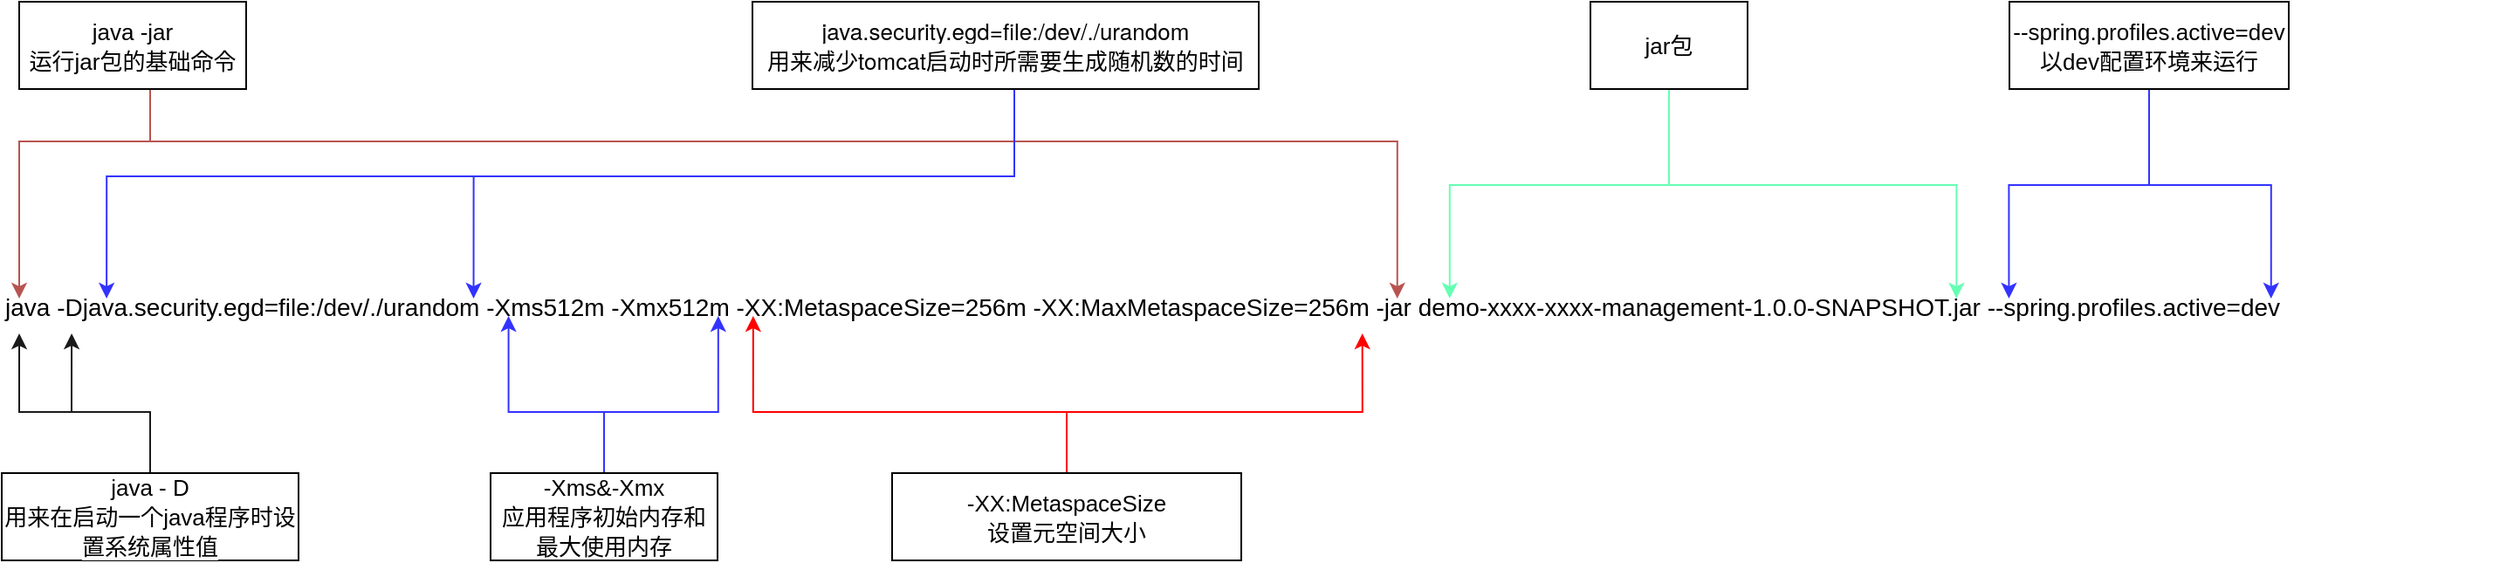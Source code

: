 <mxfile version="15.9.6" type="github">
  <diagram id="xcgi6vPE5ineCo37UsH8" name="第 1 页">
    <mxGraphModel dx="1550" dy="867" grid="1" gridSize="10" guides="1" tooltips="1" connect="1" arrows="1" fold="1" page="1" pageScale="1" pageWidth="3300" pageHeight="4681" math="0" shadow="0">
      <root>
        <mxCell id="0" />
        <mxCell id="1" parent="0" />
        <mxCell id="-7QrmLo1FrAAc_gZFWbL-2" value="&lt;font style=&quot;font-size: 14px&quot;&gt;java -Djava.security.egd=file:/dev/./urandom -Xms512m -Xmx512m -XX:MetaspaceSize=256m -XX:MaxMetaspaceSize=256m -jar demo-xxxx-xxxx-management-1.0.0-SNAPSHOT.jar --spring.profiles.active=dev&lt;/font&gt;" style="text;whiteSpace=wrap;html=1;" vertex="1" parent="1">
          <mxGeometry x="290" y="320" width="1430" height="40" as="geometry" />
        </mxCell>
        <mxCell id="-7QrmLo1FrAAc_gZFWbL-4" style="edgeStyle=orthogonalEdgeStyle;rounded=0;orthogonalLoop=1;jettySize=auto;html=1;exitX=0.5;exitY=1;exitDx=0;exitDy=0;fontSize=14;entryX=0.007;entryY=0.25;entryDx=0;entryDy=0;entryPerimeter=0;strokeColor=#b85450;fillColor=#f8cecc;" edge="1" parent="1" source="-7QrmLo1FrAAc_gZFWbL-3" target="-7QrmLo1FrAAc_gZFWbL-2">
          <mxGeometry relative="1" as="geometry">
            <mxPoint x="310" y="280" as="targetPoint" />
            <Array as="points">
              <mxPoint x="375" y="240" />
              <mxPoint x="300" y="240" />
            </Array>
          </mxGeometry>
        </mxCell>
        <mxCell id="-7QrmLo1FrAAc_gZFWbL-5" style="edgeStyle=orthogonalEdgeStyle;rounded=0;orthogonalLoop=1;jettySize=auto;html=1;exitX=0.5;exitY=1;exitDx=0;exitDy=0;entryX=0.559;entryY=0.25;entryDx=0;entryDy=0;entryPerimeter=0;fontSize=14;strokeColor=#b85450;fillColor=#f8cecc;" edge="1" parent="1" source="-7QrmLo1FrAAc_gZFWbL-3" target="-7QrmLo1FrAAc_gZFWbL-2">
          <mxGeometry relative="1" as="geometry">
            <Array as="points">
              <mxPoint x="375" y="240" />
              <mxPoint x="1089" y="240" />
            </Array>
          </mxGeometry>
        </mxCell>
        <mxCell id="-7QrmLo1FrAAc_gZFWbL-3" value="&lt;font style=&quot;font-size: 13px&quot;&gt;java -jar&lt;br&gt;运行jar包的基础命令&lt;/font&gt;" style="rounded=0;whiteSpace=wrap;html=1;fontSize=14;" vertex="1" parent="1">
          <mxGeometry x="300" y="160" width="130" height="50" as="geometry" />
        </mxCell>
        <mxCell id="-7QrmLo1FrAAc_gZFWbL-26" style="edgeStyle=orthogonalEdgeStyle;rounded=0;orthogonalLoop=1;jettySize=auto;html=1;exitX=0.5;exitY=0;exitDx=0;exitDy=0;entryX=0.007;entryY=0.75;entryDx=0;entryDy=0;entryPerimeter=0;fontSize=13;fontColor=#000000;strokeColor=#1A1A1A;" edge="1" parent="1" source="-7QrmLo1FrAAc_gZFWbL-6" target="-7QrmLo1FrAAc_gZFWbL-2">
          <mxGeometry relative="1" as="geometry" />
        </mxCell>
        <mxCell id="-7QrmLo1FrAAc_gZFWbL-27" style="edgeStyle=orthogonalEdgeStyle;rounded=0;orthogonalLoop=1;jettySize=auto;html=1;exitX=0.5;exitY=0;exitDx=0;exitDy=0;entryX=0.028;entryY=0.75;entryDx=0;entryDy=0;entryPerimeter=0;fontSize=13;fontColor=#000000;strokeColor=#1A1A1A;" edge="1" parent="1" source="-7QrmLo1FrAAc_gZFWbL-6" target="-7QrmLo1FrAAc_gZFWbL-2">
          <mxGeometry relative="1" as="geometry" />
        </mxCell>
        <mxCell id="-7QrmLo1FrAAc_gZFWbL-6" value="&lt;font style=&quot;font-size: 13px&quot;&gt;java - D&lt;br&gt;&lt;span style=&quot;background-color: rgb(255 , 255 , 255)&quot;&gt;用来在启动一个java程序时设置系统属性值&lt;/span&gt;&lt;/font&gt;" style="rounded=0;whiteSpace=wrap;html=1;fontSize=14;" vertex="1" parent="1">
          <mxGeometry x="290" y="430" width="170" height="50" as="geometry" />
        </mxCell>
        <mxCell id="-7QrmLo1FrAAc_gZFWbL-10" style="edgeStyle=orthogonalEdgeStyle;rounded=0;orthogonalLoop=1;jettySize=auto;html=1;exitX=0.5;exitY=1;exitDx=0;exitDy=0;entryX=0.042;entryY=0.25;entryDx=0;entryDy=0;entryPerimeter=0;fontSize=13;strokeColor=#3333FF;" edge="1" parent="1" source="-7QrmLo1FrAAc_gZFWbL-9" target="-7QrmLo1FrAAc_gZFWbL-2">
          <mxGeometry relative="1" as="geometry">
            <Array as="points">
              <mxPoint x="870" y="260" />
              <mxPoint x="350" y="260" />
            </Array>
          </mxGeometry>
        </mxCell>
        <mxCell id="-7QrmLo1FrAAc_gZFWbL-11" style="edgeStyle=orthogonalEdgeStyle;rounded=0;orthogonalLoop=1;jettySize=auto;html=1;exitX=0.5;exitY=1;exitDx=0;exitDy=0;entryX=0.189;entryY=0.25;entryDx=0;entryDy=0;entryPerimeter=0;fontSize=13;strokeColor=#3333FF;" edge="1" parent="1" source="-7QrmLo1FrAAc_gZFWbL-9" target="-7QrmLo1FrAAc_gZFWbL-2">
          <mxGeometry relative="1" as="geometry">
            <Array as="points">
              <mxPoint x="870" y="260" />
              <mxPoint x="560" y="260" />
            </Array>
          </mxGeometry>
        </mxCell>
        <mxCell id="-7QrmLo1FrAAc_gZFWbL-9" value="&lt;span style=&quot;font-family: &amp;#34;pingfang sc&amp;#34; , &amp;#34;microsoft yahei&amp;#34; , &amp;#34;helvetica neue&amp;#34; , &amp;#34;helvetica&amp;#34; , &amp;#34;arial&amp;#34; , sans-serif ; background-color: rgb(255 , 255 , 255)&quot;&gt;java.security.egd=file:/dev/./urandom&lt;br&gt;用来减少tomcat启动时所需要生成随机数的时间&lt;br&gt;&lt;/span&gt;" style="rounded=0;whiteSpace=wrap;html=1;fontSize=13;" vertex="1" parent="1">
          <mxGeometry x="720" y="160" width="290" height="50" as="geometry" />
        </mxCell>
        <mxCell id="-7QrmLo1FrAAc_gZFWbL-13" style="edgeStyle=orthogonalEdgeStyle;rounded=0;orthogonalLoop=1;jettySize=auto;html=1;exitX=0.5;exitY=1;exitDx=0;exitDy=0;entryX=0.804;entryY=0.25;entryDx=0;entryDy=0;entryPerimeter=0;fontSize=13;strokeColor=#3333FF;" edge="1" parent="1" source="-7QrmLo1FrAAc_gZFWbL-12" target="-7QrmLo1FrAAc_gZFWbL-2">
          <mxGeometry relative="1" as="geometry" />
        </mxCell>
        <mxCell id="-7QrmLo1FrAAc_gZFWbL-14" style="edgeStyle=orthogonalEdgeStyle;rounded=0;orthogonalLoop=1;jettySize=auto;html=1;exitX=0.5;exitY=1;exitDx=0;exitDy=0;entryX=0.909;entryY=0.25;entryDx=0;entryDy=0;entryPerimeter=0;fontSize=13;strokeColor=#3333FF;" edge="1" parent="1" source="-7QrmLo1FrAAc_gZFWbL-12" target="-7QrmLo1FrAAc_gZFWbL-2">
          <mxGeometry relative="1" as="geometry" />
        </mxCell>
        <mxCell id="-7QrmLo1FrAAc_gZFWbL-12" value="&lt;font style=&quot;font-size: 13px&quot;&gt;&lt;span style=&quot;text-align: left&quot;&gt;&lt;font style=&quot;font-size: 13px&quot;&gt;--spring.profiles.active=dev&lt;br&gt;&lt;/font&gt;&lt;/span&gt;以dev配置环境来运行&lt;br&gt;&lt;/font&gt;" style="rounded=0;whiteSpace=wrap;html=1;fontSize=14;" vertex="1" parent="1">
          <mxGeometry x="1440" y="160" width="160" height="50" as="geometry" />
        </mxCell>
        <mxCell id="-7QrmLo1FrAAc_gZFWbL-17" style="edgeStyle=orthogonalEdgeStyle;rounded=0;orthogonalLoop=1;jettySize=auto;html=1;exitX=0.5;exitY=1;exitDx=0;exitDy=0;entryX=0.58;entryY=0.25;entryDx=0;entryDy=0;entryPerimeter=0;fontSize=13;strokeColor=#66FFB3;" edge="1" parent="1" source="-7QrmLo1FrAAc_gZFWbL-15" target="-7QrmLo1FrAAc_gZFWbL-2">
          <mxGeometry relative="1" as="geometry" />
        </mxCell>
        <mxCell id="-7QrmLo1FrAAc_gZFWbL-18" style="edgeStyle=orthogonalEdgeStyle;rounded=0;orthogonalLoop=1;jettySize=auto;html=1;exitX=0.5;exitY=1;exitDx=0;exitDy=0;entryX=0.783;entryY=0.25;entryDx=0;entryDy=0;entryPerimeter=0;fontSize=13;strokeColor=#66FFB3;" edge="1" parent="1" source="-7QrmLo1FrAAc_gZFWbL-15" target="-7QrmLo1FrAAc_gZFWbL-2">
          <mxGeometry relative="1" as="geometry" />
        </mxCell>
        <mxCell id="-7QrmLo1FrAAc_gZFWbL-15" value="&lt;div style=&quot;text-align: left&quot;&gt;&lt;span style=&quot;font-size: 13px&quot;&gt;jar包&lt;/span&gt;&lt;/div&gt;" style="rounded=0;whiteSpace=wrap;html=1;fontSize=14;" vertex="1" parent="1">
          <mxGeometry x="1200" y="160" width="90" height="50" as="geometry" />
        </mxCell>
        <mxCell id="-7QrmLo1FrAAc_gZFWbL-20" style="edgeStyle=orthogonalEdgeStyle;rounded=0;orthogonalLoop=1;jettySize=auto;html=1;exitX=0.5;exitY=0;exitDx=0;exitDy=0;entryX=0.203;entryY=0.5;entryDx=0;entryDy=0;entryPerimeter=0;fontSize=13;strokeColor=#3333FF;" edge="1" parent="1" source="-7QrmLo1FrAAc_gZFWbL-19" target="-7QrmLo1FrAAc_gZFWbL-2">
          <mxGeometry relative="1" as="geometry" />
        </mxCell>
        <mxCell id="-7QrmLo1FrAAc_gZFWbL-21" style="edgeStyle=orthogonalEdgeStyle;rounded=0;orthogonalLoop=1;jettySize=auto;html=1;exitX=0.5;exitY=0;exitDx=0;exitDy=0;entryX=0.287;entryY=0.5;entryDx=0;entryDy=0;entryPerimeter=0;fontSize=13;strokeColor=#3333FF;" edge="1" parent="1" source="-7QrmLo1FrAAc_gZFWbL-19" target="-7QrmLo1FrAAc_gZFWbL-2">
          <mxGeometry relative="1" as="geometry" />
        </mxCell>
        <mxCell id="-7QrmLo1FrAAc_gZFWbL-19" value="&lt;font style=&quot;font-size: 13px&quot;&gt;-Xms&amp;amp;-Xmx&lt;br&gt;应用程序初始内存和最大使用内存&lt;/font&gt;" style="rounded=0;whiteSpace=wrap;html=1;fontSize=14;" vertex="1" parent="1">
          <mxGeometry x="570" y="430" width="130" height="50" as="geometry" />
        </mxCell>
        <mxCell id="-7QrmLo1FrAAc_gZFWbL-24" style="edgeStyle=orthogonalEdgeStyle;rounded=0;orthogonalLoop=1;jettySize=auto;html=1;exitX=0.5;exitY=0;exitDx=0;exitDy=0;entryX=0.545;entryY=0.75;entryDx=0;entryDy=0;entryPerimeter=0;fontSize=13;fontColor=#000000;strokeColor=#FF0000;" edge="1" parent="1" source="-7QrmLo1FrAAc_gZFWbL-22" target="-7QrmLo1FrAAc_gZFWbL-2">
          <mxGeometry relative="1" as="geometry" />
        </mxCell>
        <mxCell id="-7QrmLo1FrAAc_gZFWbL-25" style="edgeStyle=orthogonalEdgeStyle;rounded=0;orthogonalLoop=1;jettySize=auto;html=1;exitX=0.5;exitY=0;exitDx=0;exitDy=0;entryX=0.301;entryY=0.5;entryDx=0;entryDy=0;entryPerimeter=0;fontSize=13;fontColor=#000000;strokeColor=#FF0000;" edge="1" parent="1" source="-7QrmLo1FrAAc_gZFWbL-22" target="-7QrmLo1FrAAc_gZFWbL-2">
          <mxGeometry relative="1" as="geometry" />
        </mxCell>
        <mxCell id="-7QrmLo1FrAAc_gZFWbL-22" value="&lt;font style=&quot;font-size: 13px&quot;&gt;&lt;span style=&quot;text-align: left&quot;&gt;-XX:MetaspaceSize&lt;/span&gt;&lt;br&gt;设置元空间大小&lt;/font&gt;" style="rounded=0;whiteSpace=wrap;html=1;fontSize=14;" vertex="1" parent="1">
          <mxGeometry x="800" y="430" width="200" height="50" as="geometry" />
        </mxCell>
      </root>
    </mxGraphModel>
  </diagram>
</mxfile>
